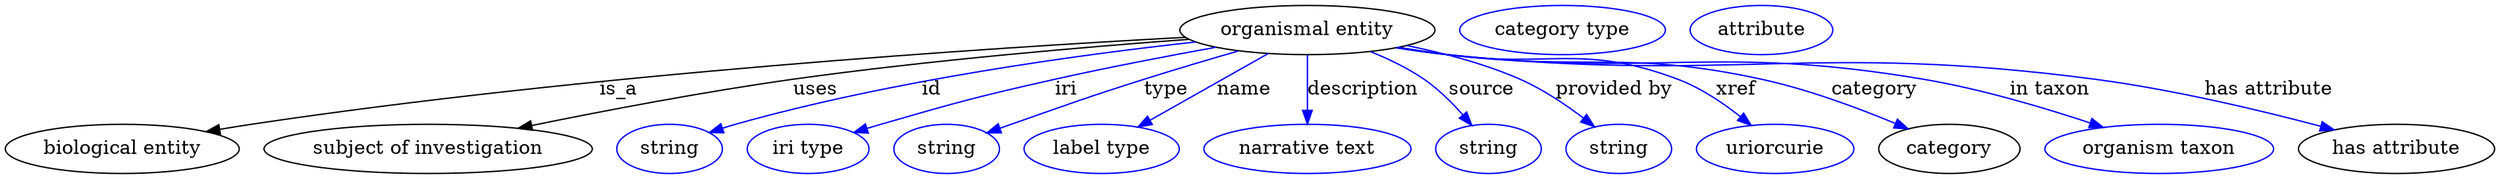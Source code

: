 digraph {
	graph [bb="0,0,1814.6,123"];
	node [label="\N"];
	"organismal entity"	[height=0.5,
		label="organismal entity",
		pos="949.14,105",
		width=2.5817];
	"biological entity"	[height=0.5,
		pos="85.142,18",
		width=2.3651];
	"organismal entity" -> "biological entity"	[label=is_a,
		lp="447.14,61.5",
		pos="e,146.24,30.593 860.09,99.677 716.26,91.901 424.16,72.823 179.14,36 171.73,34.886 164.01,33.636 156.31,32.331"];
	"subject of investigation"	[height=0.5,
		pos="308.14,18",
		width=3.3219];
	"organismal entity" -> "subject of investigation"	[label=uses,
		lp="590.64,61.5",
		pos="e,373.72,33.084 862.87,98.231 786.69,92.594 672.73,82.836 574.14,69 509.55,59.935 436.8,46.001 383.73,35.143"];
	id	[color=blue,
		height=0.5,
		label=string,
		pos="484.14,18",
		width=1.0652];
	"organismal entity" -> id	[color=blue,
		label=id,
		lp="675.14,61.5",
		pos="e,513.14,29.948 867.62,96.271 782.68,86.932 646.31,68.302 532.14,36 529.04,35.121 525.84,34.148 522.65,33.124",
		style=solid];
	iri	[color=blue,
		height=0.5,
		label="iri type",
		pos="585.14,18",
		width=1.2277];
	"organismal entity" -> iri	[color=blue,
		label=iri,
		lp="773.14,61.5",
		pos="e,618.77,29.865 882.49,92.452 847.44,86.096 803.84,77.737 765.14,69 708.68,56.251 694.77,52.03 639.14,36 635.63,34.988 632,33.911 \
628.36,32.81",
		style=solid];
	type	[color=blue,
		height=0.5,
		label=string,
		pos="686.14,18",
		width=1.0652];
	"organismal entity" -> type	[color=blue,
		label=type,
		lp="846.14,61.5",
		pos="e,715.45,29.697 899.21,89.818 877.87,83.627 852.72,76.158 830.14,69 786.73,55.239 776.11,51.079 733.14,36 730.46,35.057 727.69,34.077 \
724.9,33.084",
		style=solid];
	name	[color=blue,
		height=0.5,
		label="label type",
		pos="799.14,18",
		width=1.5707];
	"organismal entity" -> name	[color=blue,
		label=name,
		lp="903.14,61.5",
		pos="e,825.59,33.988 920.58,87.812 896.09,73.938 860.72,53.896 834.47,39.017",
		style=solid];
	description	[color=blue,
		height=0.5,
		label="narrative text",
		pos="949.14,18",
		width=2.0943];
	"organismal entity" -> description	[color=blue,
		label=description,
		lp="989.64,61.5",
		pos="e,949.14,36.175 949.14,86.799 949.14,75.163 949.14,59.548 949.14,46.237",
		style=solid];
	source	[color=blue,
		height=0.5,
		label=string,
		pos="1081.1,18",
		width=1.0652];
	"organismal entity" -> source	[color=blue,
		label=source,
		lp="1076.1,61.5",
		pos="e,1069,35.129 995.09,89.218 1008.3,83.897 1022.3,77.151 1034.1,69 1044.6,61.784 1054.5,51.893 1062.5,42.813",
		style=solid];
	"provided by"	[color=blue,
		height=0.5,
		label=string,
		pos="1176.1,18",
		width=1.0652];
	"organismal entity" -> "provided by"	[color=blue,
		label="provided by",
		lp="1172.6,61.5",
		pos="e,1158.7,34.036 1021.6,93.624 1048.3,88.269 1078.3,80.389 1104.1,69 1120.7,61.709 1137.4,50.399 1150.6,40.379",
		style=solid];
	xref	[color=blue,
		height=0.5,
		label=uriorcurie,
		pos="1290.1,18",
		width=1.5887];
	"organismal entity" -> xref	[color=blue,
		label=xref,
		lp="1261.6,61.5",
		pos="e,1272.6,35.185 1015.4,92.372 1027.3,90.456 1039.6,88.581 1051.1,87 1125.5,76.823 1148.9,95.464 1219.1,69 1235.7,62.768 1252,51.748 \
1264.8,41.638",
		style=solid];
	category	[height=0.5,
		pos="1417.1,18",
		width=1.4263];
	"organismal entity" -> category	[color=blue,
		label=category,
		lp="1362.6,61.5",
		pos="e,1387.1,32.655 1014.9,92.186 1026.9,90.267 1039.4,88.44 1051.1,87 1152.5,74.596 1180.4,90.7 1280.1,69 1314,61.642 1350.7,47.884 \
1377.7,36.659",
		style=solid];
	"in taxon"	[color=blue,
		height=0.5,
		label="organism taxon",
		pos="1570.1,18",
		width=2.3109];
	"organismal entity" -> "in taxon"	[color=blue,
		label="in taxon",
		lp="1490.1,61.5",
		pos="e,1529.4,33.739 1014,92.057 1026.3,90.114 1039.1,88.312 1051.1,87 1204.7,70.279 1245.9,94.725 1398.1,69 1439.9,61.951 1485.8,48.27 \
1519.7,36.998",
		style=solid];
	"has attribute"	[height=0.5,
		pos="1743.1,18",
		width=1.9859];
	"organismal entity" -> "has attribute"	[color=blue,
		label="has attribute",
		lp="1650.1,61.5",
		pos="e,1697.7,31.937 1013.7,91.965 1026.1,90.019 1039,88.239 1051.1,87 1260,65.701 1315,96.38 1523.1,69 1580,61.52 1643.8,46.239 1688,\
34.528",
		style=solid];
	"named thing_category"	[color=blue,
		height=0.5,
		label="category type",
		pos="1135.1,105",
		width=2.0762];
	"organismal entity_has attribute"	[color=blue,
		height=0.5,
		label=attribute,
		pos="1280.1,105",
		width=1.4443];
}
